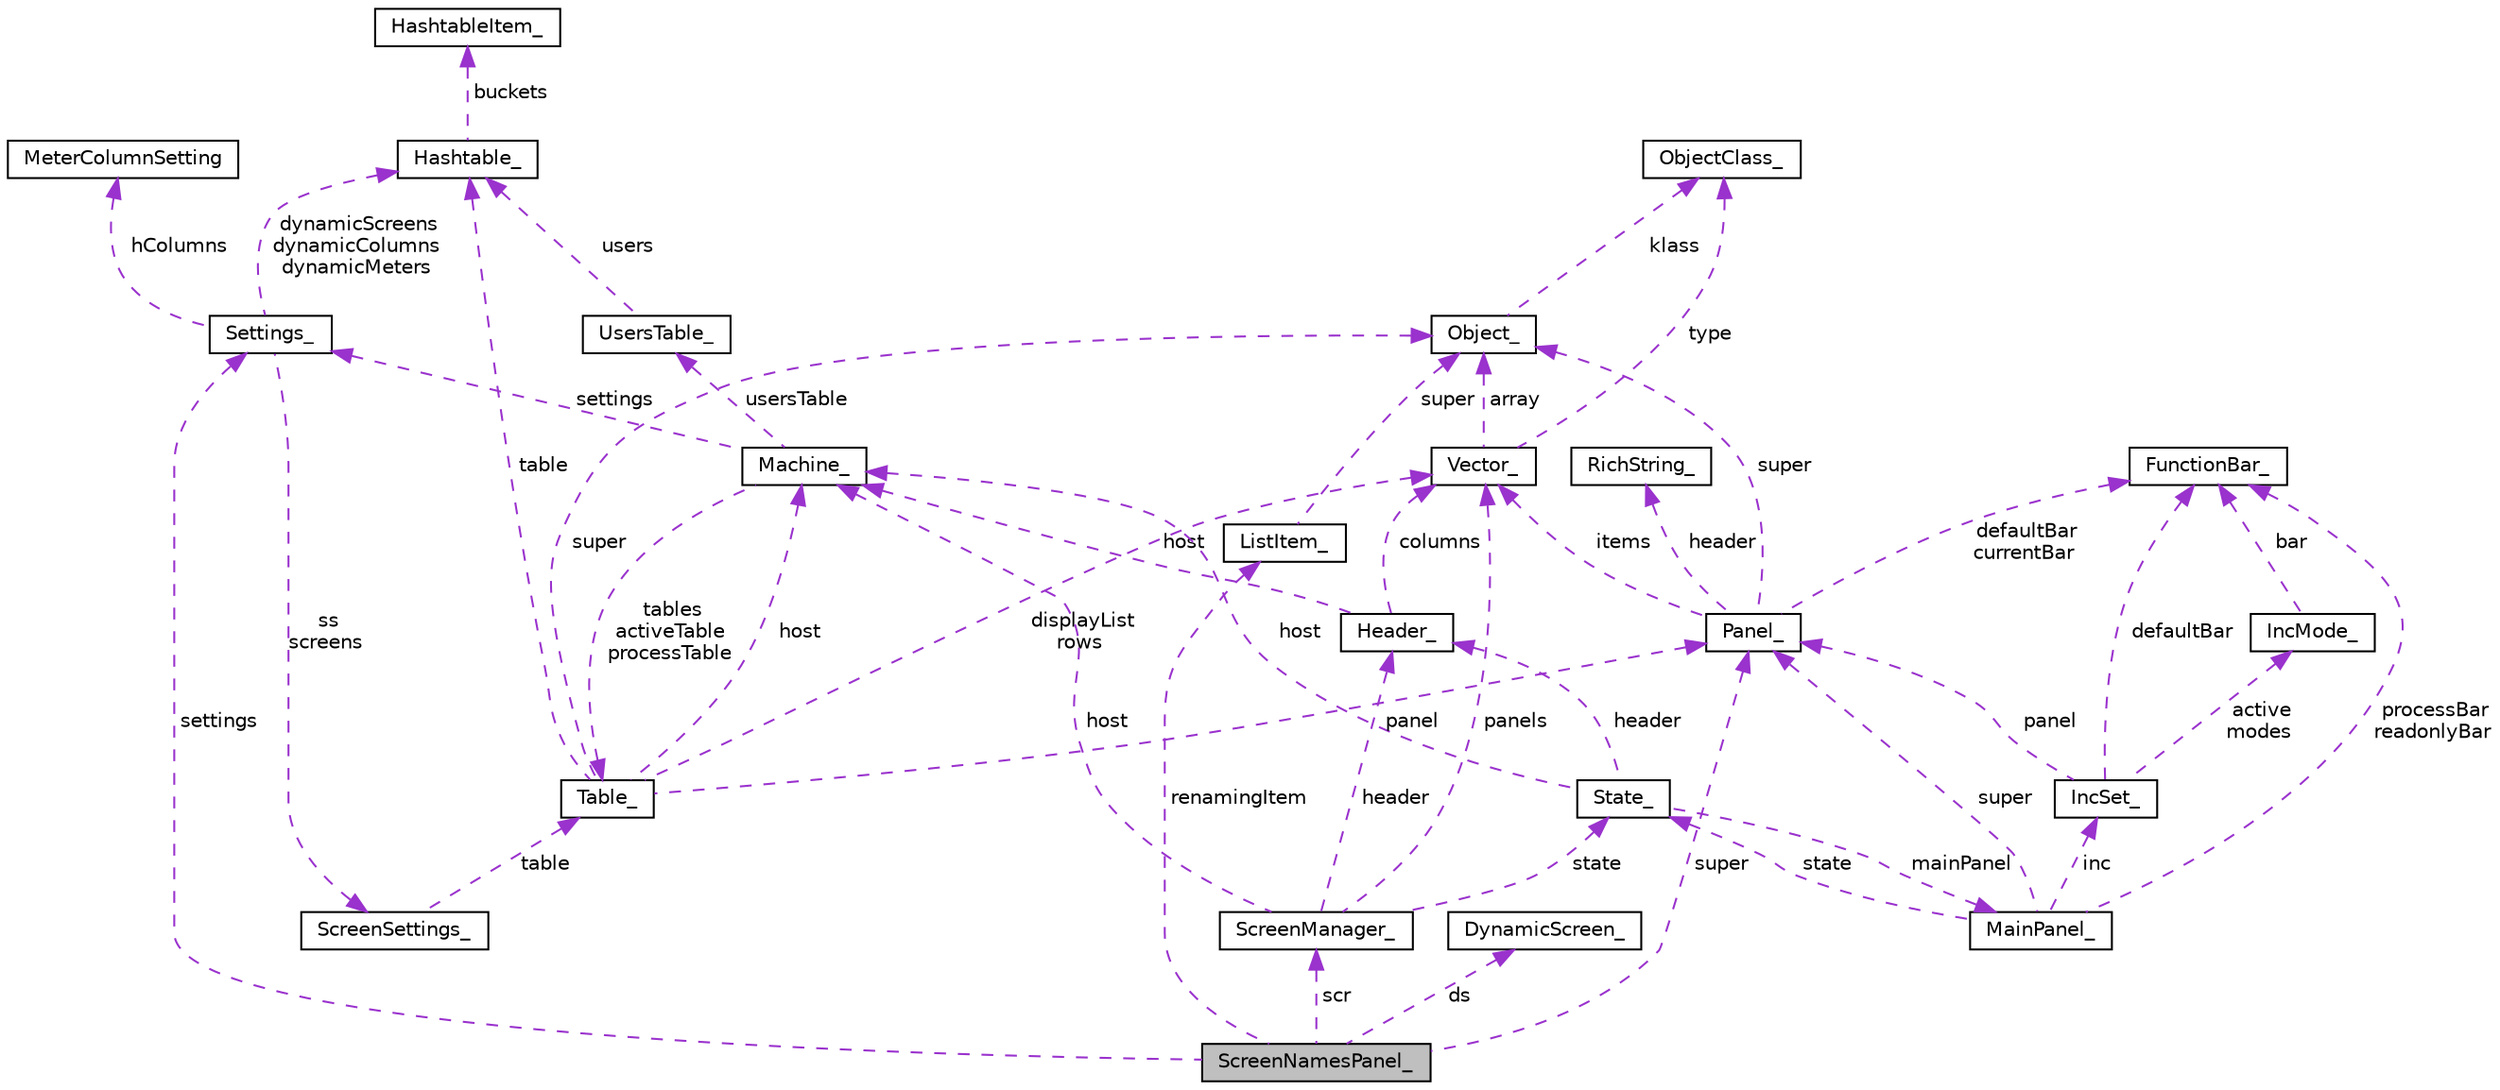 digraph "ScreenNamesPanel_"
{
  edge [fontname="Helvetica",fontsize="10",labelfontname="Helvetica",labelfontsize="10"];
  node [fontname="Helvetica",fontsize="10",shape=record];
  Node1 [label="ScreenNamesPanel_",height=0.2,width=0.4,color="black", fillcolor="grey75", style="filled", fontcolor="black"];
  Node2 -> Node1 [dir="back",color="darkorchid3",fontsize="10",style="dashed",label=" settings" ,fontname="Helvetica"];
  Node2 [label="Settings_",height=0.2,width=0.4,color="black", fillcolor="white", style="filled",URL="$structSettings__.html"];
  Node3 -> Node2 [dir="back",color="darkorchid3",fontsize="10",style="dashed",label=" ss\nscreens" ,fontname="Helvetica"];
  Node3 [label="ScreenSettings_",height=0.2,width=0.4,color="black", fillcolor="white", style="filled",URL="$structScreenSettings__.html"];
  Node4 -> Node3 [dir="back",color="darkorchid3",fontsize="10",style="dashed",label=" table" ,fontname="Helvetica"];
  Node4 [label="Table_",height=0.2,width=0.4,color="black", fillcolor="white", style="filled",URL="$structTable__.html"];
  Node5 -> Node4 [dir="back",color="darkorchid3",fontsize="10",style="dashed",label=" displayList\nrows" ,fontname="Helvetica"];
  Node5 [label="Vector_",height=0.2,width=0.4,color="black", fillcolor="white", style="filled",URL="$structVector__.html"];
  Node6 -> Node5 [dir="back",color="darkorchid3",fontsize="10",style="dashed",label=" type" ,fontname="Helvetica"];
  Node6 [label="ObjectClass_",height=0.2,width=0.4,color="black", fillcolor="white", style="filled",URL="$structObjectClass__.html"];
  Node7 -> Node5 [dir="back",color="darkorchid3",fontsize="10",style="dashed",label=" array" ,fontname="Helvetica"];
  Node7 [label="Object_",height=0.2,width=0.4,color="black", fillcolor="white", style="filled",URL="$structObject__.html"];
  Node6 -> Node7 [dir="back",color="darkorchid3",fontsize="10",style="dashed",label=" klass" ,fontname="Helvetica"];
  Node8 -> Node4 [dir="back",color="darkorchid3",fontsize="10",style="dashed",label=" host" ,fontname="Helvetica"];
  Node8 [label="Machine_",height=0.2,width=0.4,color="black", fillcolor="white", style="filled",URL="$structMachine__.html"];
  Node4 -> Node8 [dir="back",color="darkorchid3",fontsize="10",style="dashed",label=" tables\nactiveTable\nprocessTable" ,fontname="Helvetica"];
  Node2 -> Node8 [dir="back",color="darkorchid3",fontsize="10",style="dashed",label=" settings" ,fontname="Helvetica"];
  Node9 -> Node8 [dir="back",color="darkorchid3",fontsize="10",style="dashed",label=" usersTable" ,fontname="Helvetica"];
  Node9 [label="UsersTable_",height=0.2,width=0.4,color="black", fillcolor="white", style="filled",URL="$structUsersTable__.html"];
  Node10 -> Node9 [dir="back",color="darkorchid3",fontsize="10",style="dashed",label=" users" ,fontname="Helvetica"];
  Node10 [label="Hashtable_",height=0.2,width=0.4,color="black", fillcolor="white", style="filled",URL="$structHashtable__.html"];
  Node11 -> Node10 [dir="back",color="darkorchid3",fontsize="10",style="dashed",label=" buckets" ,fontname="Helvetica"];
  Node11 [label="HashtableItem_",height=0.2,width=0.4,color="black", fillcolor="white", style="filled",URL="$structHashtableItem__.html"];
  Node10 -> Node4 [dir="back",color="darkorchid3",fontsize="10",style="dashed",label=" table" ,fontname="Helvetica"];
  Node12 -> Node4 [dir="back",color="darkorchid3",fontsize="10",style="dashed",label=" panel" ,fontname="Helvetica"];
  Node12 [label="Panel_",height=0.2,width=0.4,color="black", fillcolor="white", style="filled",URL="$structPanel__.html"];
  Node5 -> Node12 [dir="back",color="darkorchid3",fontsize="10",style="dashed",label=" items" ,fontname="Helvetica"];
  Node13 -> Node12 [dir="back",color="darkorchid3",fontsize="10",style="dashed",label=" header" ,fontname="Helvetica"];
  Node13 [label="RichString_",height=0.2,width=0.4,color="black", fillcolor="white", style="filled",URL="$structRichString__.html"];
  Node14 -> Node12 [dir="back",color="darkorchid3",fontsize="10",style="dashed",label=" defaultBar\ncurrentBar" ,fontname="Helvetica"];
  Node14 [label="FunctionBar_",height=0.2,width=0.4,color="black", fillcolor="white", style="filled",URL="$structFunctionBar__.html"];
  Node7 -> Node12 [dir="back",color="darkorchid3",fontsize="10",style="dashed",label=" super" ,fontname="Helvetica"];
  Node7 -> Node4 [dir="back",color="darkorchid3",fontsize="10",style="dashed",label=" super" ,fontname="Helvetica"];
  Node10 -> Node2 [dir="back",color="darkorchid3",fontsize="10",style="dashed",label=" dynamicScreens\ndynamicColumns\ndynamicMeters" ,fontname="Helvetica"];
  Node15 -> Node2 [dir="back",color="darkorchid3",fontsize="10",style="dashed",label=" hColumns" ,fontname="Helvetica"];
  Node15 [label="MeterColumnSetting",height=0.2,width=0.4,color="black", fillcolor="white", style="filled",URL="$structMeterColumnSetting.html"];
  Node16 -> Node1 [dir="back",color="darkorchid3",fontsize="10",style="dashed",label=" scr" ,fontname="Helvetica"];
  Node16 [label="ScreenManager_",height=0.2,width=0.4,color="black", fillcolor="white", style="filled",URL="$structScreenManager__.html"];
  Node5 -> Node16 [dir="back",color="darkorchid3",fontsize="10",style="dashed",label=" panels" ,fontname="Helvetica"];
  Node8 -> Node16 [dir="back",color="darkorchid3",fontsize="10",style="dashed",label=" host" ,fontname="Helvetica"];
  Node17 -> Node16 [dir="back",color="darkorchid3",fontsize="10",style="dashed",label=" header" ,fontname="Helvetica"];
  Node17 [label="Header_",height=0.2,width=0.4,color="black", fillcolor="white", style="filled",URL="$structHeader__.html"];
  Node5 -> Node17 [dir="back",color="darkorchid3",fontsize="10",style="dashed",label=" columns" ,fontname="Helvetica"];
  Node8 -> Node17 [dir="back",color="darkorchid3",fontsize="10",style="dashed",label=" host" ,fontname="Helvetica"];
  Node18 -> Node16 [dir="back",color="darkorchid3",fontsize="10",style="dashed",label=" state" ,fontname="Helvetica"];
  Node18 [label="State_",height=0.2,width=0.4,color="black", fillcolor="white", style="filled",URL="$structState__.html"];
  Node8 -> Node18 [dir="back",color="darkorchid3",fontsize="10",style="dashed",label=" host" ,fontname="Helvetica"];
  Node17 -> Node18 [dir="back",color="darkorchid3",fontsize="10",style="dashed",label=" header" ,fontname="Helvetica"];
  Node19 -> Node18 [dir="back",color="darkorchid3",fontsize="10",style="dashed",label=" mainPanel" ,fontname="Helvetica"];
  Node19 [label="MainPanel_",height=0.2,width=0.4,color="black", fillcolor="white", style="filled",URL="$structMainPanel__.html"];
  Node14 -> Node19 [dir="back",color="darkorchid3",fontsize="10",style="dashed",label=" processBar\nreadonlyBar" ,fontname="Helvetica"];
  Node20 -> Node19 [dir="back",color="darkorchid3",fontsize="10",style="dashed",label=" inc" ,fontname="Helvetica"];
  Node20 [label="IncSet_",height=0.2,width=0.4,color="black", fillcolor="white", style="filled",URL="$structIncSet__.html"];
  Node14 -> Node20 [dir="back",color="darkorchid3",fontsize="10",style="dashed",label=" defaultBar" ,fontname="Helvetica"];
  Node12 -> Node20 [dir="back",color="darkorchid3",fontsize="10",style="dashed",label=" panel" ,fontname="Helvetica"];
  Node21 -> Node20 [dir="back",color="darkorchid3",fontsize="10",style="dashed",label=" active\nmodes" ,fontname="Helvetica"];
  Node21 [label="IncMode_",height=0.2,width=0.4,color="black", fillcolor="white", style="filled",URL="$structIncMode__.html"];
  Node14 -> Node21 [dir="back",color="darkorchid3",fontsize="10",style="dashed",label=" bar" ,fontname="Helvetica"];
  Node18 -> Node19 [dir="back",color="darkorchid3",fontsize="10",style="dashed",label=" state" ,fontname="Helvetica"];
  Node12 -> Node19 [dir="back",color="darkorchid3",fontsize="10",style="dashed",label=" super" ,fontname="Helvetica"];
  Node22 -> Node1 [dir="back",color="darkorchid3",fontsize="10",style="dashed",label=" renamingItem" ,fontname="Helvetica"];
  Node22 [label="ListItem_",height=0.2,width=0.4,color="black", fillcolor="white", style="filled",URL="$structListItem__.html"];
  Node7 -> Node22 [dir="back",color="darkorchid3",fontsize="10",style="dashed",label=" super" ,fontname="Helvetica"];
  Node12 -> Node1 [dir="back",color="darkorchid3",fontsize="10",style="dashed",label=" super" ,fontname="Helvetica"];
  Node23 -> Node1 [dir="back",color="darkorchid3",fontsize="10",style="dashed",label=" ds" ,fontname="Helvetica"];
  Node23 [label="DynamicScreen_",height=0.2,width=0.4,color="black", fillcolor="white", style="filled",URL="$structDynamicScreen__.html"];
}
